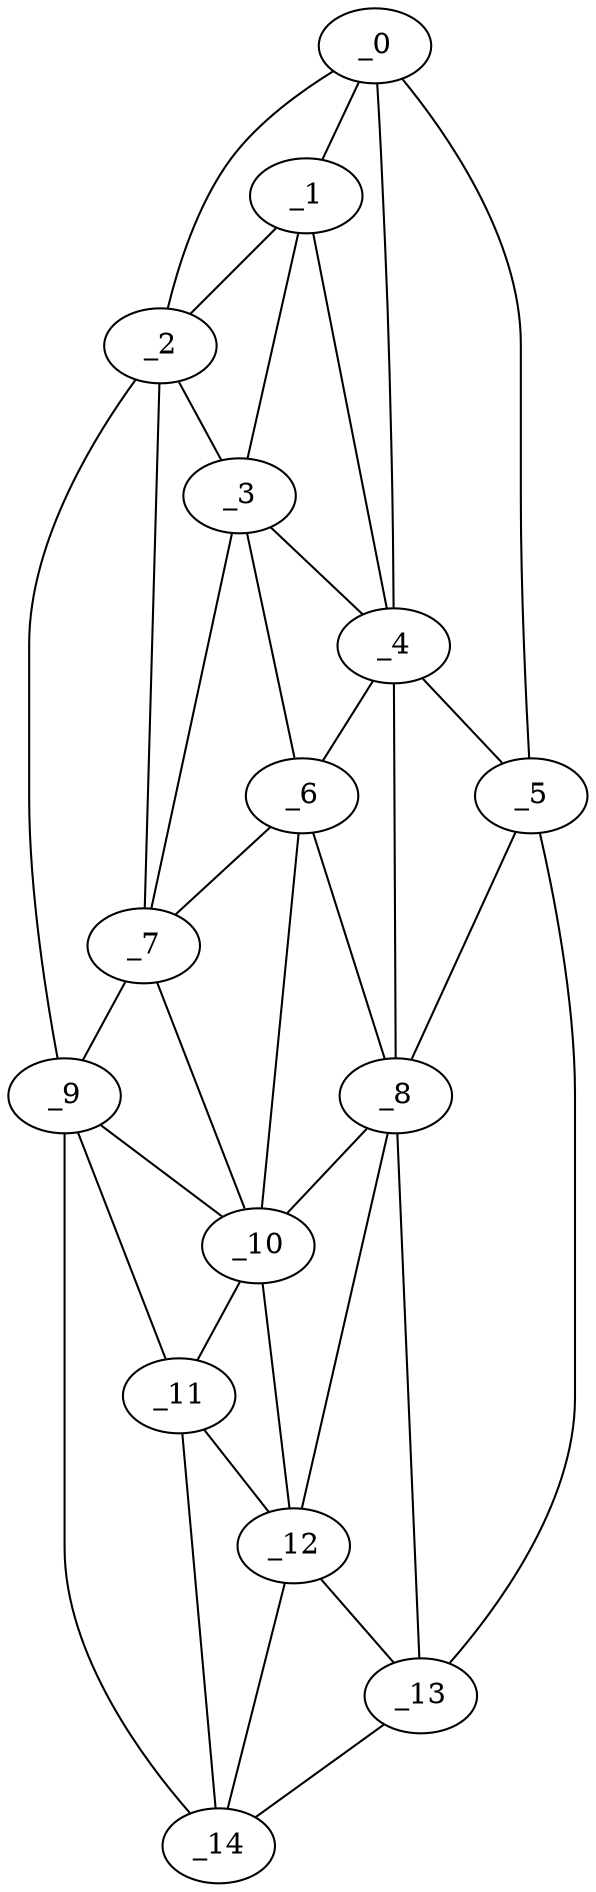 graph "obj34__275.gxl" {
	_0	 [x=37,
		y=36];
	_1	 [x=42,
		y=35];
	_0 -- _1	 [valence=2];
	_2	 [x=49,
		y=27];
	_0 -- _2	 [valence=1];
	_4	 [x=62,
		y=44];
	_0 -- _4	 [valence=1];
	_5	 [x=67,
		y=77];
	_0 -- _5	 [valence=1];
	_1 -- _2	 [valence=1];
	_3	 [x=51,
		y=34];
	_1 -- _3	 [valence=2];
	_1 -- _4	 [valence=1];
	_2 -- _3	 [valence=2];
	_7	 [x=74,
		y=30];
	_2 -- _7	 [valence=1];
	_9	 [x=80,
		y=29];
	_2 -- _9	 [valence=1];
	_3 -- _4	 [valence=2];
	_6	 [x=71,
		y=39];
	_3 -- _6	 [valence=1];
	_3 -- _7	 [valence=2];
	_4 -- _5	 [valence=2];
	_4 -- _6	 [valence=2];
	_8	 [x=77,
		y=70];
	_4 -- _8	 [valence=2];
	_5 -- _8	 [valence=2];
	_13	 [x=123,
		y=65];
	_5 -- _13	 [valence=1];
	_6 -- _7	 [valence=1];
	_6 -- _8	 [valence=1];
	_10	 [x=80,
		y=39];
	_6 -- _10	 [valence=2];
	_7 -- _9	 [valence=1];
	_7 -- _10	 [valence=2];
	_8 -- _10	 [valence=2];
	_12	 [x=95,
		y=55];
	_8 -- _12	 [valence=2];
	_8 -- _13	 [valence=1];
	_9 -- _10	 [valence=2];
	_11	 [x=88,
		y=35];
	_9 -- _11	 [valence=1];
	_14	 [x=124,
		y=59];
	_9 -- _14	 [valence=1];
	_10 -- _11	 [valence=1];
	_10 -- _12	 [valence=1];
	_11 -- _12	 [valence=2];
	_11 -- _14	 [valence=2];
	_12 -- _13	 [valence=2];
	_12 -- _14	 [valence=2];
	_13 -- _14	 [valence=1];
}
